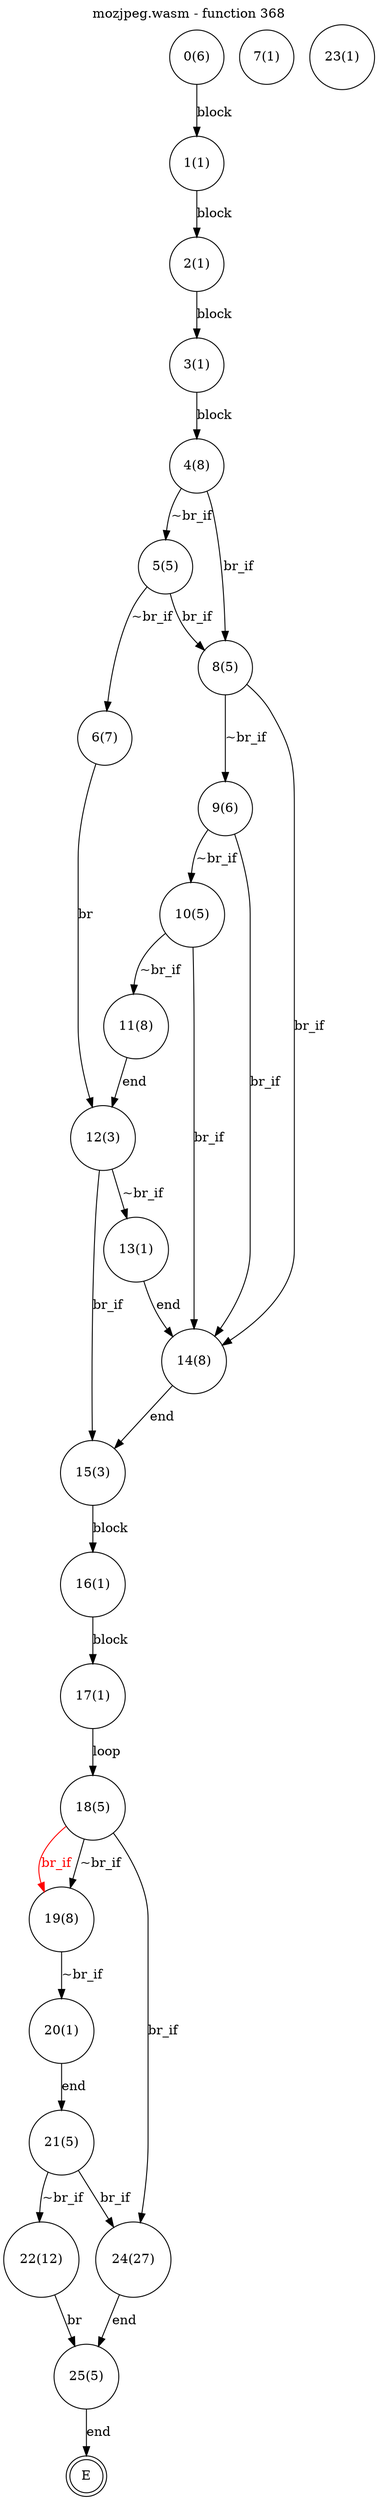 digraph finite_state_machine {
    label = "mozjpeg.wasm - function 368"
    labelloc =  t
    labelfontsize = 16
    labelfontcolor = black
    labelfontname = "Helvetica"
    node [shape = doublecircle]; E ;
node [shape=circle, fontcolor=black, style="", label="0(6)"]0
node [shape=circle, fontcolor=black, style="", label="1(1)"]1
node [shape=circle, fontcolor=black, style="", label="2(1)"]2
node [shape=circle, fontcolor=black, style="", label="3(1)"]3
node [shape=circle, fontcolor=black, style="", label="4(8)"]4
node [shape=circle, fontcolor=black, style="", label="5(5)"]5
node [shape=circle, fontcolor=black, style="", label="6(7)"]6
node [shape=circle, fontcolor=black, style="", label="7(1)"]7
node [shape=circle, fontcolor=black, style="", label="8(5)"]8
node [shape=circle, fontcolor=black, style="", label="9(6)"]9
node [shape=circle, fontcolor=black, style="", label="10(5)"]10
node [shape=circle, fontcolor=black, style="", label="11(8)"]11
node [shape=circle, fontcolor=black, style="", label="12(3)"]12
node [shape=circle, fontcolor=black, style="", label="13(1)"]13
node [shape=circle, fontcolor=black, style="", label="14(8)"]14
node [shape=circle, fontcolor=black, style="", label="15(3)"]15
node [shape=circle, fontcolor=black, style="", label="16(1)"]16
node [shape=circle, fontcolor=black, style="", label="17(1)"]17
node [shape=circle, fontcolor=black, style="", label="18(5)"]18
node [shape=circle, fontcolor=black, style="", label="19(8)"]19
node [shape=circle, fontcolor=black, style="", label="20(1)"]20
node [shape=circle, fontcolor=black, style="", label="21(5)"]21
node [shape=circle, fontcolor=black, style="", label="22(12)"]22
node [shape=circle, fontcolor=black, style="", label="23(1)"]23
node [shape=circle, fontcolor=black, style="", label="24(27)"]24
node [shape=circle, fontcolor=black, style="", label="25(5)"]25
node [shape=circle, fontcolor=black, style="", label="E"]E
    0 -> 1[label="block"];
    1 -> 2[label="block"];
    2 -> 3[label="block"];
    3 -> 4[label="block"];
    4 -> 5[label="~br_if"];
    4 -> 8[label="br_if"];
    5 -> 6[label="~br_if"];
    5 -> 8[label="br_if"];
    6 -> 12[label="br"];
    8 -> 9[label="~br_if"];
    8 -> 14[label="br_if"];
    9 -> 10[label="~br_if"];
    9 -> 14[label="br_if"];
    10 -> 11[label="~br_if"];
    10 -> 14[label="br_if"];
    11 -> 12[label="end"];
    12 -> 13[label="~br_if"];
    12 -> 15[label="br_if"];
    13 -> 14[label="end"];
    14 -> 15[label="end"];
    15 -> 16[label="block"];
    16 -> 17[label="block"];
    17 -> 18[label="loop"];
    18 -> 19[label="~br_if"];
    18 -> 24[label="br_if"];
    19 -> 20[label="~br_if"];
    19 -> 18[color="red" dir=back fontcolor="red" label="br_if"];
    20 -> 21[label="end"];
    21 -> 22[label="~br_if"];
    21 -> 24[label="br_if"];
    22 -> 25[label="br"];
    24 -> 25[label="end"];
    25 -> E[label="end"];
}
